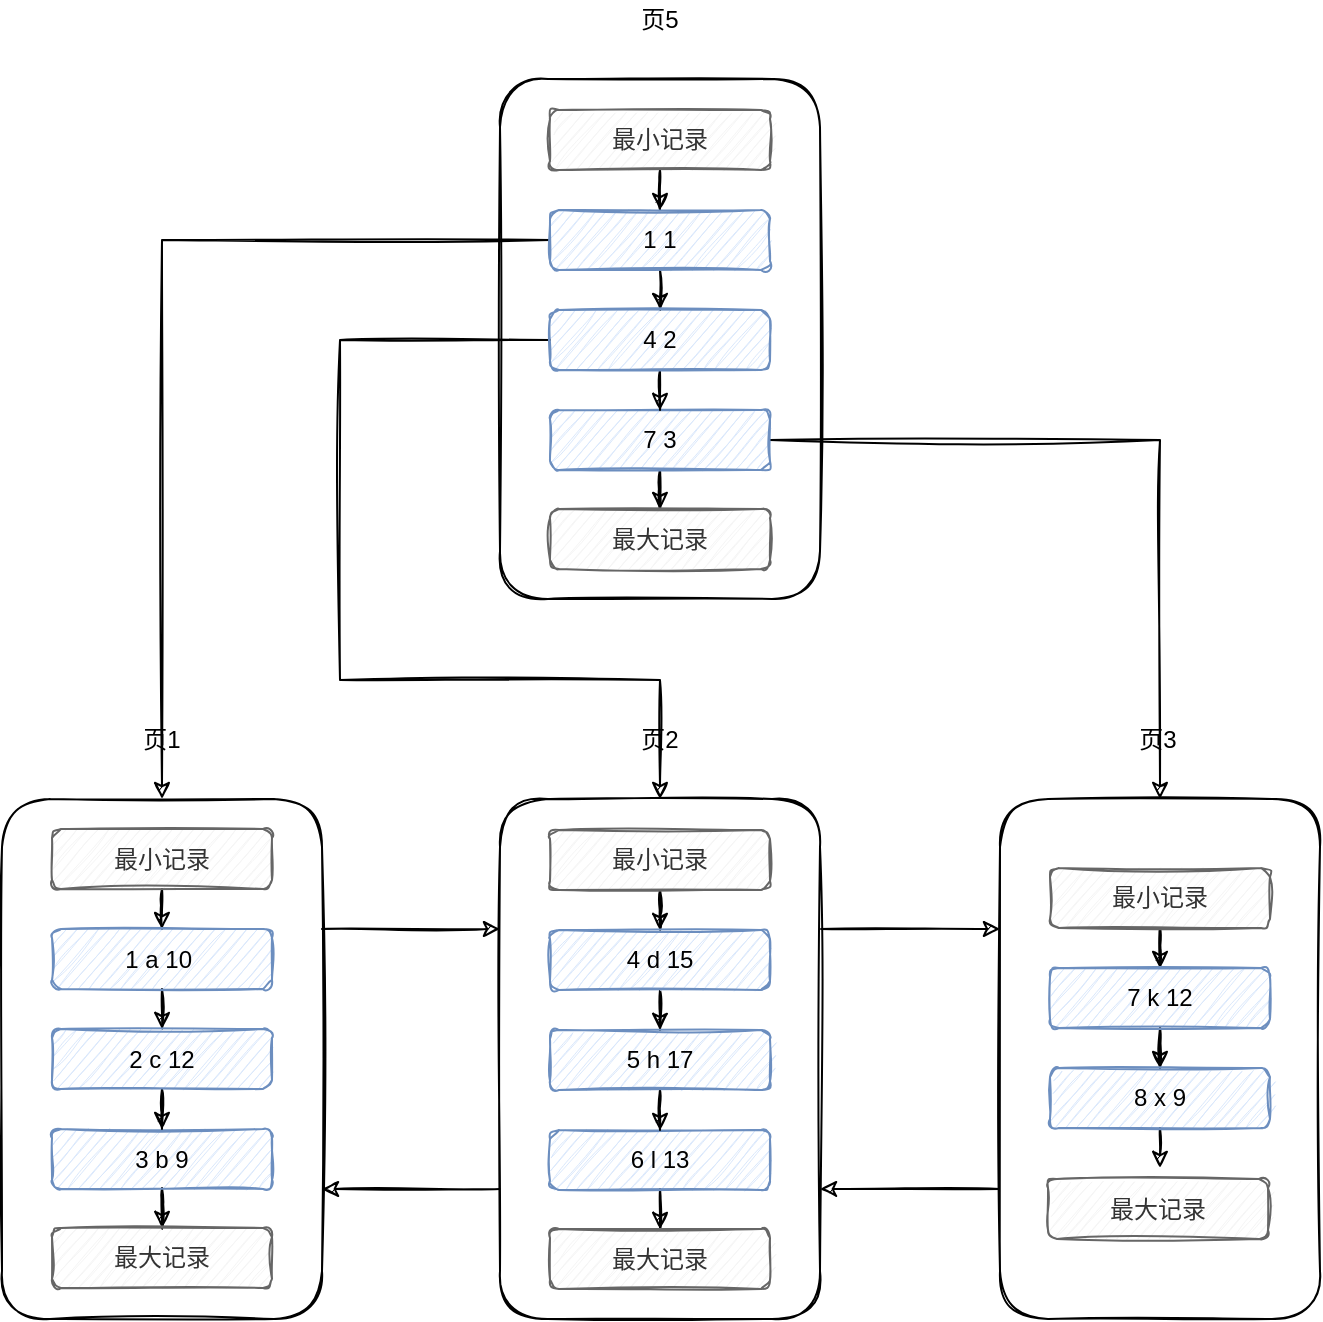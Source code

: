 <mxfile version="13.10.1" type="github">
  <diagram id="JtptpxlYa6OB3llsEzji" name="Page-1">
    <mxGraphModel dx="868" dy="1619" grid="1" gridSize="10" guides="1" tooltips="1" connect="1" arrows="1" fold="1" page="1" pageScale="1" pageWidth="827" pageHeight="1169" math="0" shadow="0">
      <root>
        <mxCell id="0" />
        <mxCell id="1" parent="0" />
        <mxCell id="8efc-KcHBeF5qyLbA9xW-1" style="edgeStyle=orthogonalEdgeStyle;rounded=0;sketch=1;orthogonalLoop=1;jettySize=auto;html=1;exitX=1;exitY=0.25;exitDx=0;exitDy=0;entryX=0;entryY=0.25;entryDx=0;entryDy=0;" edge="1" parent="1" source="8efc-KcHBeF5qyLbA9xW-2" target="8efc-KcHBeF5qyLbA9xW-14">
          <mxGeometry relative="1" as="geometry" />
        </mxCell>
        <mxCell id="8efc-KcHBeF5qyLbA9xW-2" value="" style="rounded=1;whiteSpace=wrap;html=1;sketch=1;" vertex="1" parent="1">
          <mxGeometry x="61" y="339.5" width="160" height="260" as="geometry" />
        </mxCell>
        <mxCell id="8efc-KcHBeF5qyLbA9xW-3" value="" style="edgeStyle=orthogonalEdgeStyle;rounded=0;orthogonalLoop=1;jettySize=auto;html=1;sketch=1;" edge="1" parent="1" source="8efc-KcHBeF5qyLbA9xW-4" target="8efc-KcHBeF5qyLbA9xW-8">
          <mxGeometry relative="1" as="geometry" />
        </mxCell>
        <mxCell id="8efc-KcHBeF5qyLbA9xW-4" value="最小记录" style="rounded=1;whiteSpace=wrap;html=1;sketch=1;fillColor=#f5f5f5;strokeColor=#666666;fontColor=#333333;" vertex="1" parent="1">
          <mxGeometry x="86" y="354.5" width="110" height="30" as="geometry" />
        </mxCell>
        <mxCell id="8efc-KcHBeF5qyLbA9xW-5" value="" style="edgeStyle=orthogonalEdgeStyle;rounded=0;orthogonalLoop=1;jettySize=auto;html=1;sketch=1;" edge="1" parent="1" source="8efc-KcHBeF5qyLbA9xW-6" target="8efc-KcHBeF5qyLbA9xW-11">
          <mxGeometry relative="1" as="geometry" />
        </mxCell>
        <mxCell id="8efc-KcHBeF5qyLbA9xW-6" value="3 b 9" style="rounded=1;whiteSpace=wrap;html=1;sketch=1;fillColor=#dae8fc;strokeColor=#6c8ebf;" vertex="1" parent="1">
          <mxGeometry x="86" y="504.5" width="110" height="30" as="geometry" />
        </mxCell>
        <mxCell id="8efc-KcHBeF5qyLbA9xW-7" value="" style="edgeStyle=orthogonalEdgeStyle;rounded=0;orthogonalLoop=1;jettySize=auto;html=1;sketch=1;" edge="1" parent="1" source="8efc-KcHBeF5qyLbA9xW-8" target="8efc-KcHBeF5qyLbA9xW-10">
          <mxGeometry relative="1" as="geometry" />
        </mxCell>
        <mxCell id="8efc-KcHBeF5qyLbA9xW-8" value="1 a 10&amp;nbsp;" style="rounded=1;whiteSpace=wrap;html=1;sketch=1;fillColor=#dae8fc;strokeColor=#6c8ebf;" vertex="1" parent="1">
          <mxGeometry x="86" y="404.5" width="110" height="30" as="geometry" />
        </mxCell>
        <mxCell id="8efc-KcHBeF5qyLbA9xW-9" value="" style="edgeStyle=orthogonalEdgeStyle;rounded=0;orthogonalLoop=1;jettySize=auto;html=1;sketch=1;" edge="1" parent="1" source="8efc-KcHBeF5qyLbA9xW-10" target="8efc-KcHBeF5qyLbA9xW-6">
          <mxGeometry relative="1" as="geometry" />
        </mxCell>
        <mxCell id="8efc-KcHBeF5qyLbA9xW-10" value="2 c 12" style="rounded=1;whiteSpace=wrap;html=1;sketch=1;fillColor=#dae8fc;strokeColor=#6c8ebf;" vertex="1" parent="1">
          <mxGeometry x="86" y="454.5" width="110" height="30" as="geometry" />
        </mxCell>
        <mxCell id="8efc-KcHBeF5qyLbA9xW-11" value="最大记录" style="rounded=1;whiteSpace=wrap;html=1;sketch=1;fillColor=#f5f5f5;strokeColor=#666666;fontColor=#333333;" vertex="1" parent="1">
          <mxGeometry x="86" y="554" width="110" height="30" as="geometry" />
        </mxCell>
        <mxCell id="8efc-KcHBeF5qyLbA9xW-12" style="edgeStyle=orthogonalEdgeStyle;rounded=0;sketch=1;orthogonalLoop=1;jettySize=auto;html=1;exitX=1;exitY=0.25;exitDx=0;exitDy=0;entryX=0;entryY=0.25;entryDx=0;entryDy=0;" edge="1" parent="1" source="8efc-KcHBeF5qyLbA9xW-14" target="8efc-KcHBeF5qyLbA9xW-25">
          <mxGeometry relative="1" as="geometry" />
        </mxCell>
        <mxCell id="8efc-KcHBeF5qyLbA9xW-13" style="edgeStyle=orthogonalEdgeStyle;rounded=0;sketch=1;orthogonalLoop=1;jettySize=auto;html=1;exitX=0;exitY=0.75;exitDx=0;exitDy=0;entryX=1;entryY=0.75;entryDx=0;entryDy=0;" edge="1" parent="1" source="8efc-KcHBeF5qyLbA9xW-14" target="8efc-KcHBeF5qyLbA9xW-2">
          <mxGeometry relative="1" as="geometry" />
        </mxCell>
        <mxCell id="8efc-KcHBeF5qyLbA9xW-14" value="" style="rounded=1;whiteSpace=wrap;html=1;sketch=1;" vertex="1" parent="1">
          <mxGeometry x="310" y="339.5" width="160" height="260" as="geometry" />
        </mxCell>
        <mxCell id="8efc-KcHBeF5qyLbA9xW-15" value="" style="edgeStyle=orthogonalEdgeStyle;rounded=0;orthogonalLoop=1;jettySize=auto;html=1;sketch=1;" edge="1" parent="1" source="8efc-KcHBeF5qyLbA9xW-16" target="8efc-KcHBeF5qyLbA9xW-20">
          <mxGeometry relative="1" as="geometry" />
        </mxCell>
        <mxCell id="8efc-KcHBeF5qyLbA9xW-16" value="最小记录" style="rounded=1;whiteSpace=wrap;html=1;sketch=1;fillColor=#f5f5f5;strokeColor=#666666;fontColor=#333333;" vertex="1" parent="1">
          <mxGeometry x="335" y="355" width="110" height="30" as="geometry" />
        </mxCell>
        <mxCell id="8efc-KcHBeF5qyLbA9xW-17" value="" style="edgeStyle=orthogonalEdgeStyle;rounded=0;orthogonalLoop=1;jettySize=auto;html=1;sketch=1;" edge="1" parent="1" source="8efc-KcHBeF5qyLbA9xW-18" target="8efc-KcHBeF5qyLbA9xW-23">
          <mxGeometry relative="1" as="geometry" />
        </mxCell>
        <mxCell id="8efc-KcHBeF5qyLbA9xW-18" value="6 l 13" style="rounded=1;whiteSpace=wrap;html=1;sketch=1;fillColor=#dae8fc;strokeColor=#6c8ebf;" vertex="1" parent="1">
          <mxGeometry x="335" y="505" width="110" height="30" as="geometry" />
        </mxCell>
        <mxCell id="8efc-KcHBeF5qyLbA9xW-19" value="" style="edgeStyle=orthogonalEdgeStyle;rounded=0;orthogonalLoop=1;jettySize=auto;html=1;sketch=1;" edge="1" parent="1" source="8efc-KcHBeF5qyLbA9xW-20" target="8efc-KcHBeF5qyLbA9xW-22">
          <mxGeometry relative="1" as="geometry" />
        </mxCell>
        <mxCell id="8efc-KcHBeF5qyLbA9xW-20" value="4 d 15" style="rounded=1;whiteSpace=wrap;html=1;sketch=1;fillColor=#dae8fc;strokeColor=#6c8ebf;" vertex="1" parent="1">
          <mxGeometry x="335" y="405" width="110" height="30" as="geometry" />
        </mxCell>
        <mxCell id="8efc-KcHBeF5qyLbA9xW-21" value="" style="edgeStyle=orthogonalEdgeStyle;rounded=0;orthogonalLoop=1;jettySize=auto;html=1;sketch=1;" edge="1" parent="1" source="8efc-KcHBeF5qyLbA9xW-22" target="8efc-KcHBeF5qyLbA9xW-18">
          <mxGeometry relative="1" as="geometry" />
        </mxCell>
        <mxCell id="8efc-KcHBeF5qyLbA9xW-22" value="5 h 17" style="rounded=1;whiteSpace=wrap;html=1;sketch=1;fillColor=#dae8fc;strokeColor=#6c8ebf;" vertex="1" parent="1">
          <mxGeometry x="335" y="455" width="110" height="30" as="geometry" />
        </mxCell>
        <mxCell id="8efc-KcHBeF5qyLbA9xW-23" value="最大记录" style="rounded=1;whiteSpace=wrap;html=1;sketch=1;fillColor=#f5f5f5;strokeColor=#666666;fontColor=#333333;" vertex="1" parent="1">
          <mxGeometry x="335" y="554.5" width="110" height="30" as="geometry" />
        </mxCell>
        <mxCell id="8efc-KcHBeF5qyLbA9xW-24" style="edgeStyle=orthogonalEdgeStyle;rounded=0;sketch=1;orthogonalLoop=1;jettySize=auto;html=1;exitX=0;exitY=0.75;exitDx=0;exitDy=0;entryX=1;entryY=0.75;entryDx=0;entryDy=0;" edge="1" parent="1" source="8efc-KcHBeF5qyLbA9xW-25" target="8efc-KcHBeF5qyLbA9xW-14">
          <mxGeometry relative="1" as="geometry" />
        </mxCell>
        <mxCell id="8efc-KcHBeF5qyLbA9xW-25" value="" style="rounded=1;whiteSpace=wrap;html=1;sketch=1;" vertex="1" parent="1">
          <mxGeometry x="560" y="339.5" width="160" height="260" as="geometry" />
        </mxCell>
        <mxCell id="8efc-KcHBeF5qyLbA9xW-26" value="" style="edgeStyle=orthogonalEdgeStyle;rounded=0;orthogonalLoop=1;jettySize=auto;html=1;sketch=1;" edge="1" parent="1" source="8efc-KcHBeF5qyLbA9xW-27" target="8efc-KcHBeF5qyLbA9xW-29">
          <mxGeometry relative="1" as="geometry" />
        </mxCell>
        <mxCell id="8efc-KcHBeF5qyLbA9xW-27" value="最小记录" style="rounded=1;whiteSpace=wrap;html=1;sketch=1;fillColor=#f5f5f5;strokeColor=#666666;fontColor=#333333;" vertex="1" parent="1">
          <mxGeometry x="585" y="374" width="110" height="30" as="geometry" />
        </mxCell>
        <mxCell id="8efc-KcHBeF5qyLbA9xW-28" value="" style="edgeStyle=orthogonalEdgeStyle;rounded=0;orthogonalLoop=1;jettySize=auto;html=1;sketch=1;" edge="1" parent="1" source="8efc-KcHBeF5qyLbA9xW-29" target="8efc-KcHBeF5qyLbA9xW-31">
          <mxGeometry relative="1" as="geometry" />
        </mxCell>
        <mxCell id="8efc-KcHBeF5qyLbA9xW-29" value="7 k 12" style="rounded=1;whiteSpace=wrap;html=1;sketch=1;fillColor=#dae8fc;strokeColor=#6c8ebf;" vertex="1" parent="1">
          <mxGeometry x="585" y="424" width="110" height="30" as="geometry" />
        </mxCell>
        <mxCell id="8efc-KcHBeF5qyLbA9xW-30" value="" style="edgeStyle=orthogonalEdgeStyle;rounded=0;orthogonalLoop=1;jettySize=auto;html=1;sketch=1;" edge="1" parent="1" source="8efc-KcHBeF5qyLbA9xW-31">
          <mxGeometry relative="1" as="geometry">
            <mxPoint x="640" y="524" as="targetPoint" />
          </mxGeometry>
        </mxCell>
        <mxCell id="8efc-KcHBeF5qyLbA9xW-31" value="8 x 9" style="rounded=1;whiteSpace=wrap;html=1;sketch=1;fillColor=#dae8fc;strokeColor=#6c8ebf;" vertex="1" parent="1">
          <mxGeometry x="585" y="474" width="110" height="30" as="geometry" />
        </mxCell>
        <mxCell id="8efc-KcHBeF5qyLbA9xW-32" value="最大记录" style="rounded=1;whiteSpace=wrap;html=1;sketch=1;fillColor=#f5f5f5;strokeColor=#666666;fontColor=#333333;" vertex="1" parent="1">
          <mxGeometry x="584" y="529.5" width="110" height="30" as="geometry" />
        </mxCell>
        <mxCell id="8efc-KcHBeF5qyLbA9xW-33" value="页1" style="text;html=1;strokeColor=none;fillColor=none;align=center;verticalAlign=middle;whiteSpace=wrap;rounded=0;sketch=1;" vertex="1" parent="1">
          <mxGeometry x="121" y="300" width="40" height="20" as="geometry" />
        </mxCell>
        <mxCell id="8efc-KcHBeF5qyLbA9xW-34" value="页2" style="text;html=1;strokeColor=none;fillColor=none;align=center;verticalAlign=middle;whiteSpace=wrap;rounded=0;sketch=1;" vertex="1" parent="1">
          <mxGeometry x="370" y="300" width="40" height="20" as="geometry" />
        </mxCell>
        <mxCell id="8efc-KcHBeF5qyLbA9xW-35" value="页3" style="text;html=1;strokeColor=none;fillColor=none;align=center;verticalAlign=middle;whiteSpace=wrap;rounded=0;sketch=1;" vertex="1" parent="1">
          <mxGeometry x="619" y="300" width="40" height="20" as="geometry" />
        </mxCell>
        <mxCell id="8efc-KcHBeF5qyLbA9xW-57" value="" style="rounded=1;whiteSpace=wrap;html=1;sketch=1;" vertex="1" parent="1">
          <mxGeometry x="310" y="-20.5" width="160" height="260" as="geometry" />
        </mxCell>
        <mxCell id="8efc-KcHBeF5qyLbA9xW-58" value="" style="edgeStyle=orthogonalEdgeStyle;rounded=0;orthogonalLoop=1;jettySize=auto;html=1;sketch=1;" edge="1" parent="1" source="8efc-KcHBeF5qyLbA9xW-59" target="8efc-KcHBeF5qyLbA9xW-63">
          <mxGeometry relative="1" as="geometry" />
        </mxCell>
        <mxCell id="8efc-KcHBeF5qyLbA9xW-59" value="最小记录" style="rounded=1;whiteSpace=wrap;html=1;sketch=1;fillColor=#f5f5f5;strokeColor=#666666;fontColor=#333333;" vertex="1" parent="1">
          <mxGeometry x="335" y="-5" width="110" height="30" as="geometry" />
        </mxCell>
        <mxCell id="8efc-KcHBeF5qyLbA9xW-60" value="" style="edgeStyle=orthogonalEdgeStyle;rounded=0;orthogonalLoop=1;jettySize=auto;html=1;sketch=1;" edge="1" parent="1" source="8efc-KcHBeF5qyLbA9xW-61" target="8efc-KcHBeF5qyLbA9xW-66">
          <mxGeometry relative="1" as="geometry" />
        </mxCell>
        <mxCell id="8efc-KcHBeF5qyLbA9xW-70" style="edgeStyle=orthogonalEdgeStyle;rounded=0;orthogonalLoop=1;jettySize=auto;html=1;exitX=1;exitY=0.5;exitDx=0;exitDy=0;entryX=0.5;entryY=0;entryDx=0;entryDy=0;sketch=1;" edge="1" parent="1" source="8efc-KcHBeF5qyLbA9xW-61" target="8efc-KcHBeF5qyLbA9xW-25">
          <mxGeometry relative="1" as="geometry" />
        </mxCell>
        <mxCell id="8efc-KcHBeF5qyLbA9xW-61" value="7 3" style="rounded=1;whiteSpace=wrap;html=1;sketch=1;fillColor=#dae8fc;strokeColor=#6c8ebf;" vertex="1" parent="1">
          <mxGeometry x="335" y="145" width="110" height="30" as="geometry" />
        </mxCell>
        <mxCell id="8efc-KcHBeF5qyLbA9xW-62" value="" style="edgeStyle=orthogonalEdgeStyle;rounded=0;orthogonalLoop=1;jettySize=auto;html=1;sketch=1;" edge="1" parent="1" source="8efc-KcHBeF5qyLbA9xW-63" target="8efc-KcHBeF5qyLbA9xW-65">
          <mxGeometry relative="1" as="geometry" />
        </mxCell>
        <mxCell id="8efc-KcHBeF5qyLbA9xW-68" style="edgeStyle=orthogonalEdgeStyle;rounded=0;orthogonalLoop=1;jettySize=auto;html=1;exitX=0;exitY=0.5;exitDx=0;exitDy=0;entryX=0.5;entryY=0;entryDx=0;entryDy=0;sketch=1;" edge="1" parent="1" source="8efc-KcHBeF5qyLbA9xW-63" target="8efc-KcHBeF5qyLbA9xW-2">
          <mxGeometry relative="1" as="geometry" />
        </mxCell>
        <mxCell id="8efc-KcHBeF5qyLbA9xW-63" value="1 1" style="rounded=1;whiteSpace=wrap;html=1;sketch=1;fillColor=#dae8fc;strokeColor=#6c8ebf;" vertex="1" parent="1">
          <mxGeometry x="335" y="45" width="110" height="30" as="geometry" />
        </mxCell>
        <mxCell id="8efc-KcHBeF5qyLbA9xW-64" value="" style="edgeStyle=orthogonalEdgeStyle;rounded=0;orthogonalLoop=1;jettySize=auto;html=1;sketch=1;" edge="1" parent="1" source="8efc-KcHBeF5qyLbA9xW-65" target="8efc-KcHBeF5qyLbA9xW-61">
          <mxGeometry relative="1" as="geometry" />
        </mxCell>
        <mxCell id="8efc-KcHBeF5qyLbA9xW-69" style="edgeStyle=orthogonalEdgeStyle;rounded=0;orthogonalLoop=1;jettySize=auto;html=1;exitX=0;exitY=0.5;exitDx=0;exitDy=0;entryX=0.5;entryY=0;entryDx=0;entryDy=0;sketch=1;" edge="1" parent="1" source="8efc-KcHBeF5qyLbA9xW-65" target="8efc-KcHBeF5qyLbA9xW-14">
          <mxGeometry relative="1" as="geometry">
            <Array as="points">
              <mxPoint x="230" y="110" />
              <mxPoint x="230" y="280" />
              <mxPoint x="390" y="280" />
            </Array>
          </mxGeometry>
        </mxCell>
        <mxCell id="8efc-KcHBeF5qyLbA9xW-65" value="4 2" style="rounded=1;whiteSpace=wrap;html=1;sketch=1;fillColor=#dae8fc;strokeColor=#6c8ebf;" vertex="1" parent="1">
          <mxGeometry x="335" y="95" width="110" height="30" as="geometry" />
        </mxCell>
        <mxCell id="8efc-KcHBeF5qyLbA9xW-66" value="最大记录" style="rounded=1;whiteSpace=wrap;html=1;sketch=1;fillColor=#f5f5f5;strokeColor=#666666;fontColor=#333333;" vertex="1" parent="1">
          <mxGeometry x="335" y="194.5" width="110" height="30" as="geometry" />
        </mxCell>
        <mxCell id="8efc-KcHBeF5qyLbA9xW-67" value="页5" style="text;html=1;strokeColor=none;fillColor=none;align=center;verticalAlign=middle;whiteSpace=wrap;rounded=0;sketch=1;" vertex="1" parent="1">
          <mxGeometry x="370" y="-60" width="40" height="20" as="geometry" />
        </mxCell>
      </root>
    </mxGraphModel>
  </diagram>
</mxfile>
